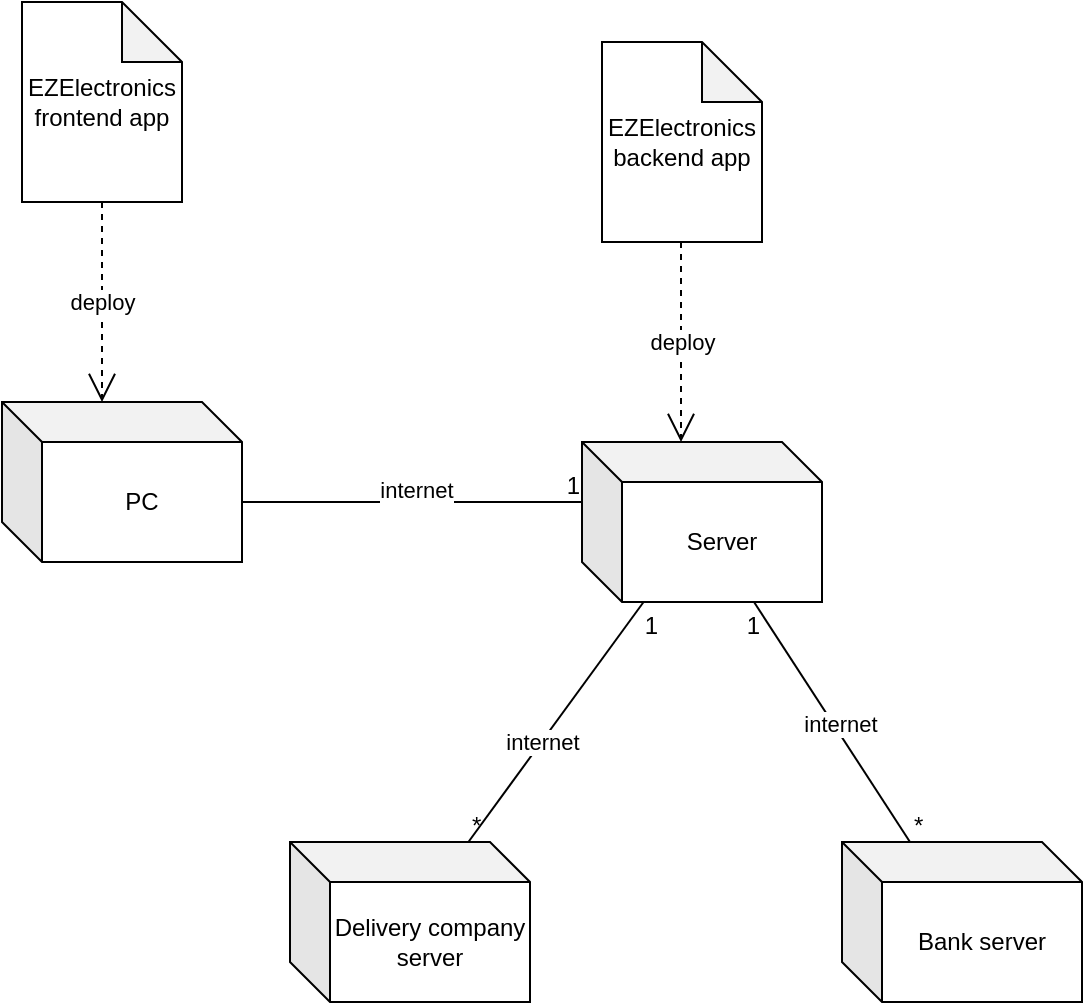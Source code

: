 <mxfile version="24.3.1" type="device">
  <diagram id="-js7f0S7Zl7tN2MlfKmN" name="Page-1">
    <mxGraphModel dx="2074" dy="2362" grid="1" gridSize="10" guides="1" tooltips="1" connect="1" arrows="1" fold="1" page="1" pageScale="1" pageWidth="827" pageHeight="1169" math="0" shadow="0">
      <root>
        <mxCell id="0" />
        <mxCell id="1" parent="0" />
        <mxCell id="qXtcUMs4ax3A3u2KbZYl-3" value="PC" style="shape=cube;whiteSpace=wrap;html=1;boundedLbl=1;backgroundOutline=1;darkOpacity=0.05;darkOpacity2=0.1;" parent="1" vertex="1">
          <mxGeometry x="180" y="-470" width="120" height="80" as="geometry" />
        </mxCell>
        <mxCell id="qXtcUMs4ax3A3u2KbZYl-4" value="Server" style="shape=cube;whiteSpace=wrap;html=1;boundedLbl=1;backgroundOutline=1;darkOpacity=0.05;darkOpacity2=0.1;" parent="1" vertex="1">
          <mxGeometry x="470" y="-450" width="120" height="80" as="geometry" />
        </mxCell>
        <mxCell id="qXtcUMs4ax3A3u2KbZYl-8" value="EZElectronics backend app" style="shape=note;whiteSpace=wrap;html=1;backgroundOutline=1;darkOpacity=0.05;" parent="1" vertex="1">
          <mxGeometry x="480" y="-650" width="80" height="100" as="geometry" />
        </mxCell>
        <mxCell id="qXtcUMs4ax3A3u2KbZYl-9" value="EZElectronics frontend app" style="shape=note;whiteSpace=wrap;html=1;backgroundOutline=1;darkOpacity=0.05;" parent="1" vertex="1">
          <mxGeometry x="190" y="-670" width="80" height="100" as="geometry" />
        </mxCell>
        <mxCell id="qXtcUMs4ax3A3u2KbZYl-16" value="deploy" style="endArrow=open;endSize=12;dashed=1;html=1;rounded=0;entryX=0;entryY=0;entryDx=50;entryDy=0;entryPerimeter=0;exitX=0.5;exitY=1;exitDx=0;exitDy=0;exitPerimeter=0;" parent="1" source="qXtcUMs4ax3A3u2KbZYl-9" target="qXtcUMs4ax3A3u2KbZYl-3" edge="1">
          <mxGeometry width="160" relative="1" as="geometry">
            <mxPoint x="210" y="-540" as="sourcePoint" />
            <mxPoint x="370" y="-540" as="targetPoint" />
          </mxGeometry>
        </mxCell>
        <mxCell id="qXtcUMs4ax3A3u2KbZYl-17" value="deploy" style="endArrow=open;endSize=12;dashed=1;html=1;rounded=0;entryX=0;entryY=0;entryDx=50;entryDy=0;entryPerimeter=0;exitX=0.5;exitY=1;exitDx=0;exitDy=0;exitPerimeter=0;" parent="1" edge="1">
          <mxGeometry width="160" relative="1" as="geometry">
            <mxPoint x="519.5" y="-550" as="sourcePoint" />
            <mxPoint x="519.5" y="-450" as="targetPoint" />
          </mxGeometry>
        </mxCell>
        <mxCell id="qXtcUMs4ax3A3u2KbZYl-21" value="" style="endArrow=none;html=1;rounded=0;entryX=0;entryY=0;entryDx=0;entryDy=30;entryPerimeter=0;exitX=0;exitY=0;exitDx=120;exitDy=50;exitPerimeter=0;" parent="1" source="qXtcUMs4ax3A3u2KbZYl-3" target="qXtcUMs4ax3A3u2KbZYl-4" edge="1">
          <mxGeometry relative="1" as="geometry">
            <mxPoint x="300" y="-410.5" as="sourcePoint" />
            <mxPoint x="460" y="-410.5" as="targetPoint" />
          </mxGeometry>
        </mxCell>
        <mxCell id="qXtcUMs4ax3A3u2KbZYl-23" value="1" style="resizable=0;html=1;whiteSpace=wrap;align=right;verticalAlign=bottom;" parent="qXtcUMs4ax3A3u2KbZYl-21" connectable="0" vertex="1">
          <mxGeometry x="1" relative="1" as="geometry" />
        </mxCell>
        <mxCell id="bl66r9SAaqa9bO1rfxJu-15" value="internet&lt;div&gt;&lt;br&gt;&lt;/div&gt;" style="edgeLabel;html=1;align=center;verticalAlign=middle;resizable=0;points=[];" vertex="1" connectable="0" parent="qXtcUMs4ax3A3u2KbZYl-21">
          <mxGeometry x="0.024" y="-1" relative="1" as="geometry">
            <mxPoint as="offset" />
          </mxGeometry>
        </mxCell>
        <mxCell id="bl66r9SAaqa9bO1rfxJu-1" value="Delivery company server" style="shape=cube;whiteSpace=wrap;html=1;boundedLbl=1;backgroundOutline=1;darkOpacity=0.05;darkOpacity2=0.1;" vertex="1" parent="1">
          <mxGeometry x="324" y="-250" width="120" height="80" as="geometry" />
        </mxCell>
        <mxCell id="bl66r9SAaqa9bO1rfxJu-2" value="&lt;div&gt;Bank server&lt;/div&gt;" style="shape=cube;whiteSpace=wrap;html=1;boundedLbl=1;backgroundOutline=1;darkOpacity=0.05;darkOpacity2=0.1;" vertex="1" parent="1">
          <mxGeometry x="600" y="-250" width="120" height="80" as="geometry" />
        </mxCell>
        <mxCell id="bl66r9SAaqa9bO1rfxJu-4" value="" style="endArrow=none;html=1;rounded=0;" edge="1" parent="1" source="bl66r9SAaqa9bO1rfxJu-1" target="qXtcUMs4ax3A3u2KbZYl-4">
          <mxGeometry relative="1" as="geometry">
            <mxPoint x="310" y="-410" as="sourcePoint" />
            <mxPoint x="480" y="-410" as="targetPoint" />
          </mxGeometry>
        </mxCell>
        <mxCell id="bl66r9SAaqa9bO1rfxJu-5" value="*" style="resizable=0;html=1;whiteSpace=wrap;align=left;verticalAlign=bottom;" connectable="0" vertex="1" parent="bl66r9SAaqa9bO1rfxJu-4">
          <mxGeometry x="-1" relative="1" as="geometry" />
        </mxCell>
        <mxCell id="bl66r9SAaqa9bO1rfxJu-6" value="1" style="resizable=0;html=1;whiteSpace=wrap;align=right;verticalAlign=bottom;" connectable="0" vertex="1" parent="bl66r9SAaqa9bO1rfxJu-4">
          <mxGeometry x="1" relative="1" as="geometry">
            <mxPoint x="9" y="20" as="offset" />
          </mxGeometry>
        </mxCell>
        <mxCell id="bl66r9SAaqa9bO1rfxJu-7" value="internet" style="edgeLabel;html=1;align=center;verticalAlign=middle;resizable=0;points=[];" vertex="1" connectable="0" parent="bl66r9SAaqa9bO1rfxJu-4">
          <mxGeometry x="-0.122" y="-8" relative="1" as="geometry">
            <mxPoint x="-8" y="-2" as="offset" />
          </mxGeometry>
        </mxCell>
        <mxCell id="bl66r9SAaqa9bO1rfxJu-8" value="" style="endArrow=none;html=1;rounded=0;" edge="1" parent="1" source="bl66r9SAaqa9bO1rfxJu-2" target="qXtcUMs4ax3A3u2KbZYl-4">
          <mxGeometry relative="1" as="geometry">
            <mxPoint x="423" y="-240" as="sourcePoint" />
            <mxPoint x="511" y="-360" as="targetPoint" />
          </mxGeometry>
        </mxCell>
        <mxCell id="bl66r9SAaqa9bO1rfxJu-9" value="*" style="resizable=0;html=1;whiteSpace=wrap;align=left;verticalAlign=bottom;" connectable="0" vertex="1" parent="bl66r9SAaqa9bO1rfxJu-8">
          <mxGeometry x="-1" relative="1" as="geometry" />
        </mxCell>
        <mxCell id="bl66r9SAaqa9bO1rfxJu-10" value="1" style="resizable=0;html=1;whiteSpace=wrap;align=right;verticalAlign=bottom;" connectable="0" vertex="1" parent="bl66r9SAaqa9bO1rfxJu-8">
          <mxGeometry x="1" relative="1" as="geometry">
            <mxPoint x="4" y="20" as="offset" />
          </mxGeometry>
        </mxCell>
        <mxCell id="bl66r9SAaqa9bO1rfxJu-11" value="internet" style="edgeLabel;html=1;align=center;verticalAlign=middle;resizable=0;points=[];" vertex="1" connectable="0" parent="bl66r9SAaqa9bO1rfxJu-8">
          <mxGeometry x="-0.122" y="-8" relative="1" as="geometry">
            <mxPoint x="-8" y="-2" as="offset" />
          </mxGeometry>
        </mxCell>
      </root>
    </mxGraphModel>
  </diagram>
</mxfile>
